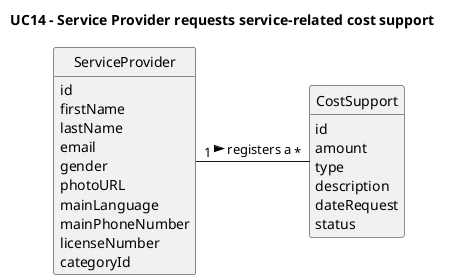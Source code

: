 @startuml
skinparam monochrome true
skinparam packageStyle rectangle
skinparam shadowing false

skinparam classAttributeIconSize 0

hide circle
hide methods

title UC14 - Service Provider requests service-related cost support

class ServiceProvider {
    id
    firstName
    lastName
    email
    gender
    photoURL
    mainLanguage
    mainPhoneNumber
    licenseNumber
    categoryId
}

class CostSupport {
    id
    amount
    type
    description
    dateRequest
    status
}


ServiceProvider "1   " - "   *" CostSupport : registers a >


@enduml